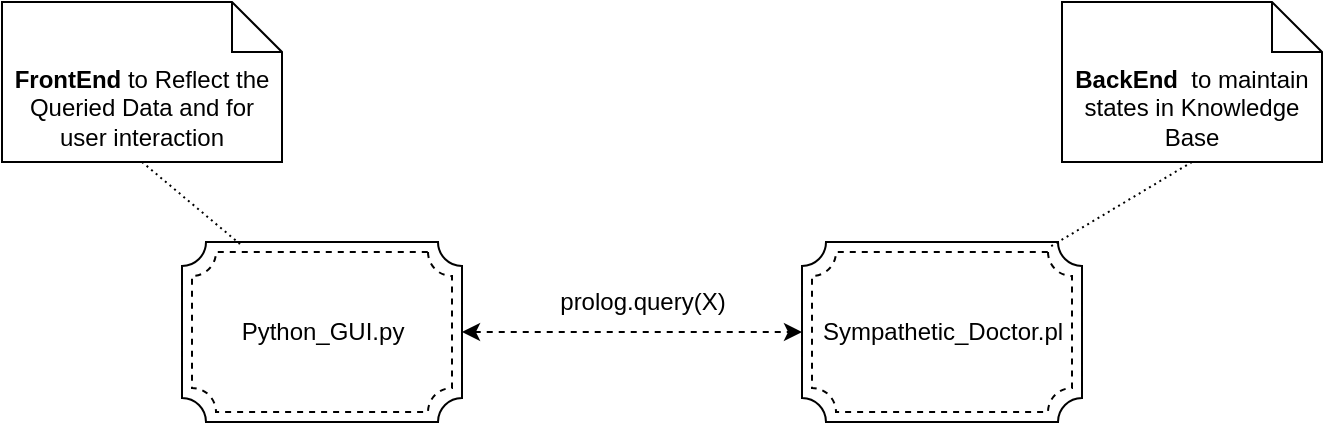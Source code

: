 <mxfile version="13.9.8" type="device" pages="4"><diagram id="i2eT1dx9Sh1KUcJcsZlV" name="Page-1"><mxGraphModel dx="946" dy="725" grid="1" gridSize="10" guides="1" tooltips="1" connect="1" arrows="1" fold="1" page="1" pageScale="1" pageWidth="827" pageHeight="1169" math="0" shadow="0"><root><mxCell id="0"/><mxCell id="1" parent="0"/><mxCell id="TbWBeZ5e5cDydENk7WXy-3" value="" style="group" vertex="1" connectable="0" parent="1"><mxGeometry x="120" y="260" width="140" height="90" as="geometry"/></mxCell><mxCell id="TbWBeZ5e5cDydENk7WXy-1" value="" style="verticalLabelPosition=bottom;verticalAlign=top;html=1;shape=mxgraph.basic.plaque;dx=6;fillColor=none;" vertex="1" parent="TbWBeZ5e5cDydENk7WXy-3"><mxGeometry width="140" height="90" as="geometry"/></mxCell><mxCell id="TbWBeZ5e5cDydENk7WXy-2" value="" style="verticalLabelPosition=bottom;verticalAlign=top;html=1;shape=mxgraph.basic.plaque;dx=6;fillColor=none;dashed=1;" vertex="1" parent="TbWBeZ5e5cDydENk7WXy-3"><mxGeometry x="5" y="5" width="130" height="80" as="geometry"/></mxCell><mxCell id="TbWBeZ5e5cDydENk7WXy-4" value="Python_GUI.py" style="text;html=1;align=center;verticalAlign=middle;resizable=0;points=[];autosize=1;" vertex="1" parent="TbWBeZ5e5cDydENk7WXy-3"><mxGeometry x="20" y="35" width="100" height="20" as="geometry"/></mxCell><mxCell id="TbWBeZ5e5cDydENk7WXy-5" value="" style="group" vertex="1" connectable="0" parent="1"><mxGeometry x="430" y="260" width="140" height="90" as="geometry"/></mxCell><mxCell id="TbWBeZ5e5cDydENk7WXy-6" value="" style="verticalLabelPosition=bottom;verticalAlign=top;html=1;shape=mxgraph.basic.plaque;dx=6;fillColor=none;" vertex="1" parent="TbWBeZ5e5cDydENk7WXy-5"><mxGeometry width="140" height="90" as="geometry"/></mxCell><mxCell id="TbWBeZ5e5cDydENk7WXy-7" value="" style="verticalLabelPosition=bottom;verticalAlign=top;html=1;shape=mxgraph.basic.plaque;dx=6;fillColor=none;dashed=1;" vertex="1" parent="TbWBeZ5e5cDydENk7WXy-5"><mxGeometry x="5" y="5" width="130" height="80" as="geometry"/></mxCell><mxCell id="TbWBeZ5e5cDydENk7WXy-8" value="Sympathetic_Doctor.pl" style="text;html=1;align=center;verticalAlign=middle;resizable=0;points=[];autosize=1;" vertex="1" parent="TbWBeZ5e5cDydENk7WXy-5"><mxGeometry y="35" width="140" height="20" as="geometry"/></mxCell><mxCell id="TbWBeZ5e5cDydENk7WXy-9" style="edgeStyle=orthogonalEdgeStyle;rounded=0;orthogonalLoop=1;jettySize=auto;html=1;exitX=1;exitY=0.5;exitDx=0;exitDy=0;exitPerimeter=0;entryX=0;entryY=0.5;entryDx=0;entryDy=0;entryPerimeter=0;dashed=1;startArrow=classic;startFill=1;" edge="1" parent="1" source="TbWBeZ5e5cDydENk7WXy-1" target="TbWBeZ5e5cDydENk7WXy-6"><mxGeometry relative="1" as="geometry"/></mxCell><mxCell id="TbWBeZ5e5cDydENk7WXy-10" value="prolog.query(X)" style="text;html=1;align=center;verticalAlign=middle;resizable=0;points=[];autosize=1;" vertex="1" parent="1"><mxGeometry x="300" y="280" width="100" height="20" as="geometry"/></mxCell><mxCell id="TbWBeZ5e5cDydENk7WXy-13" style="rounded=0;orthogonalLoop=1;jettySize=auto;html=1;exitX=0.5;exitY=1;exitDx=0;exitDy=0;exitPerimeter=0;entryX=0.207;entryY=0.011;entryDx=0;entryDy=0;entryPerimeter=0;startArrow=none;startFill=0;dashed=1;dashPattern=1 2;endArrow=none;endFill=0;" edge="1" parent="1" source="TbWBeZ5e5cDydENk7WXy-12" target="TbWBeZ5e5cDydENk7WXy-1"><mxGeometry relative="1" as="geometry"/></mxCell><mxCell id="TbWBeZ5e5cDydENk7WXy-12" value="&lt;b&gt;FrontEnd&lt;/b&gt; to Reflect the Queried Data and for user interaction" style="shape=note2;boundedLbl=1;whiteSpace=wrap;html=1;size=25;verticalAlign=top;align=center;fillColor=none;" vertex="1" parent="1"><mxGeometry x="30" y="140" width="140" height="80" as="geometry"/></mxCell><mxCell id="TbWBeZ5e5cDydENk7WXy-15" style="edgeStyle=none;rounded=0;orthogonalLoop=1;jettySize=auto;html=1;exitX=0.5;exitY=1;exitDx=0;exitDy=0;exitPerimeter=0;entryX=0.908;entryY=-0.025;entryDx=0;entryDy=0;entryPerimeter=0;dashed=1;dashPattern=1 2;startArrow=none;startFill=0;endArrow=none;endFill=0;" edge="1" parent="1" source="TbWBeZ5e5cDydENk7WXy-14" target="TbWBeZ5e5cDydENk7WXy-7"><mxGeometry relative="1" as="geometry"/></mxCell><mxCell id="TbWBeZ5e5cDydENk7WXy-14" value="&lt;b&gt;BackEnd&lt;/b&gt; &amp;nbsp;to maintain states in Knowledge Base" style="shape=note2;boundedLbl=1;whiteSpace=wrap;html=1;size=25;verticalAlign=top;align=center;fillColor=none;" vertex="1" parent="1"><mxGeometry x="560" y="140" width="130" height="80" as="geometry"/></mxCell></root></mxGraphModel></diagram><diagram id="4aTfIHurNJN2K_soeBLa" name="Page-2"><mxGraphModel dx="946" dy="725" grid="1" gridSize="10" guides="1" tooltips="1" connect="1" arrows="1" fold="1" page="1" pageScale="1" pageWidth="827" pageHeight="1169" math="0" shadow="0"><root><mxCell id="McDa87pqRw3eY1SNW5uh-0"/><mxCell id="McDa87pqRw3eY1SNW5uh-1" parent="McDa87pqRw3eY1SNW5uh-0"/><mxCell id="McDa87pqRw3eY1SNW5uh-2" value="&lt;p style=&quot;text-align: center ; margin: 4px 0px 0px&quot;&gt;&lt;b&gt;&amp;nbsp;Degree of Pain&lt;/b&gt;&lt;/p&gt;&lt;hr size=&quot;1&quot;&gt;&lt;div style=&quot;height: 2px&quot;&gt;&lt;br&gt;&lt;/div&gt;" style="verticalAlign=top;align=left;overflow=fill;fontSize=12;fontFamily=Helvetica;html=1;fillColor=none;" vertex="1" parent="McDa87pqRw3eY1SNW5uh-1"><mxGeometry x="130" y="90" width="130" height="120" as="geometry"/></mxCell><mxCell id="McDa87pqRw3eY1SNW5uh-3" value="&lt;p style=&quot;text-align: center ; margin: 4px 0px 0px&quot;&gt;&lt;b&gt;&amp;nbsp;Gestures&lt;/b&gt;&lt;/p&gt;&lt;hr size=&quot;1&quot;&gt;&lt;div style=&quot;height: 2px&quot;&gt;&lt;/div&gt;" style="verticalAlign=top;align=left;overflow=fill;fontSize=12;fontFamily=Helvetica;html=1;fillColor=none;" vertex="1" parent="McDa87pqRw3eY1SNW5uh-1"><mxGeometry x="135" y="285" width="285" height="615" as="geometry"/></mxCell><mxCell id="McDa87pqRw3eY1SNW5uh-4" value="&lt;p style=&quot;text-align: center ; margin: 4px 0px 0px&quot;&gt;&lt;b&gt;Mood Level&lt;/b&gt;&lt;/p&gt;&lt;hr size=&quot;1&quot;&gt;&lt;div style=&quot;height: 2px&quot;&gt;&lt;/div&gt;" style="verticalAlign=top;align=left;overflow=fill;fontSize=12;fontFamily=Helvetica;html=1;fillColor=none;" vertex="1" parent="McDa87pqRw3eY1SNW5uh-1"><mxGeometry x="290" y="90" width="110" height="120" as="geometry"/></mxCell><mxCell id="McDa87pqRw3eY1SNW5uh-5" value="&lt;p style=&quot;text-align: center ; margin: 4px 0px 0px&quot;&gt;&lt;b&gt;Disease&lt;/b&gt;&lt;/p&gt;&lt;hr size=&quot;1&quot;&gt;&lt;div style=&quot;height: 2px&quot;&gt;&lt;/div&gt;" style="verticalAlign=top;align=left;overflow=fill;fontSize=12;fontFamily=Helvetica;html=1;fillColor=none;" vertex="1" parent="McDa87pqRw3eY1SNW5uh-1"><mxGeometry x="490" y="90" width="130" height="160" as="geometry"/></mxCell><mxCell id="McDa87pqRw3eY1SNW5uh-7" value="- Pain Free&lt;br&gt;- Mild Pain&amp;nbsp;&lt;br&gt;- Moderate Pain&lt;br&gt;- Severe Pain&lt;br&gt;- Overwhelming Pain" style="text;html=1;align=center;verticalAlign=middle;resizable=0;points=[];autosize=1;" vertex="1" parent="McDa87pqRw3eY1SNW5uh-1"><mxGeometry x="130" y="120" width="130" height="80" as="geometry"/></mxCell><mxCell id="McDa87pqRw3eY1SNW5uh-8" value="- Calm&lt;br&gt;- Worried&lt;br&gt;- Stressed&lt;br&gt;- Fearful&lt;br&gt;- Panic Stricken" style="text;html=1;align=center;verticalAlign=middle;resizable=0;points=[];autosize=1;" vertex="1" parent="McDa87pqRw3eY1SNW5uh-1"><mxGeometry x="295" y="120" width="100" height="80" as="geometry"/></mxCell><mxCell id="McDa87pqRw3eY1SNW5uh-10" value="- Acne&lt;br&gt;- Flu&lt;br&gt;- Allergy&lt;br&gt;- Covid 19&lt;br&gt;- Heart Disease&lt;br&gt;- High Blood Sugar&lt;br&gt;- Cancer" style="text;html=1;align=center;verticalAlign=middle;resizable=0;points=[];autosize=1;" vertex="1" parent="McDa87pqRw3eY1SNW5uh-1"><mxGeometry x="490" y="120" width="120" height="100" as="geometry"/></mxCell><mxCell id="McDa87pqRw3eY1SNW5uh-11" value="&lt;b&gt;1. Humorous Gesture&lt;br&gt;&lt;/b&gt;- knowledgable&lt;br&gt;- kidding&lt;br&gt;- emoticons&lt;br&gt;- filler words" style="text;html=1;align=center;verticalAlign=middle;resizable=0;points=[];autosize=1;" vertex="1" parent="McDa87pqRw3eY1SNW5uh-1"><mxGeometry x="135" y="310" width="140" height="80" as="geometry"/></mxCell><mxCell id="McDa87pqRw3eY1SNW5uh-19" value="" style="group" vertex="1" connectable="0" parent="McDa87pqRw3eY1SNW5uh-1"><mxGeometry x="430" y="285" width="275" height="620" as="geometry"/></mxCell><mxCell id="McDa87pqRw3eY1SNW5uh-6" value="&lt;p style=&quot;text-align: center ; margin: 4px 0px 0px&quot;&gt;&lt;b&gt;Symptoms&lt;/b&gt;&lt;/p&gt;&lt;hr size=&quot;1&quot;&gt;&lt;div style=&quot;height: 2px&quot;&gt;&lt;/div&gt;" style="verticalAlign=top;align=left;overflow=fill;fontSize=12;fontFamily=Helvetica;html=1;fillColor=none;" vertex="1" parent="McDa87pqRw3eY1SNW5uh-19"><mxGeometry width="275" height="620" as="geometry"/></mxCell><mxCell id="McDa87pqRw3eY1SNW5uh-12" value="1. &lt;b&gt;Acne Symptoms:&lt;/b&gt;&lt;br&gt;- lump&lt;br&gt;- whiteheads&lt;br&gt;- blackheads&lt;br&gt;- pus&lt;br&gt;- cyst&lt;br&gt;- scar" style="text;html=1;align=center;verticalAlign=middle;resizable=0;points=[];autosize=1;" vertex="1" parent="McDa87pqRw3eY1SNW5uh-19"><mxGeometry y="30" width="130" height="100" as="geometry"/></mxCell><mxCell id="McDa87pqRw3eY1SNW5uh-13" value="&lt;b&gt;2. Flu&amp;nbsp;Symptoms:&lt;br&gt;&lt;/b&gt;- cough&lt;br&gt;- runny nose&lt;br&gt;- ache&lt;br&gt;- weak&lt;br&gt;- tired&lt;br&gt;- fever" style="text;html=1;align=center;verticalAlign=middle;resizable=0;points=[];autosize=1;" vertex="1" parent="McDa87pqRw3eY1SNW5uh-19"><mxGeometry x="135" y="30" width="120" height="100" as="geometry"/></mxCell><mxCell id="McDa87pqRw3eY1SNW5uh-14" value="&lt;b&gt;3. Allergy Symptoms&lt;/b&gt;&lt;br&gt;- cough&lt;br&gt;- runny nose&lt;br&gt;- rash&lt;br&gt;- wheeze&lt;br&gt;- sneeze&lt;br&gt;- red eye" style="text;html=1;align=center;verticalAlign=middle;resizable=0;points=[];autosize=1;" vertex="1" parent="McDa87pqRw3eY1SNW5uh-19"><mxGeometry x="5" y="140" width="130" height="100" as="geometry"/></mxCell><mxCell id="McDa87pqRw3eY1SNW5uh-15" value="&lt;b&gt;4. Covid-19 Symptoms&lt;/b&gt;&lt;br&gt;- fever&lt;br&gt;- tired&lt;br&gt;- cough&lt;br&gt;- rash&lt;br&gt;- wheeze&lt;br&gt;- loss of speech" style="text;html=1;align=center;verticalAlign=middle;resizable=0;points=[];autosize=1;" vertex="1" parent="McDa87pqRw3eY1SNW5uh-19"><mxGeometry x="135" y="140" width="140" height="100" as="geometry"/></mxCell><mxCell id="McDa87pqRw3eY1SNW5uh-16" value="&lt;b&gt;5. Heart Disease Symptoms&lt;/b&gt;&lt;br&gt;- tired&lt;br&gt;- weight loss&lt;br&gt;- no appetite&lt;br&gt;- leg swell&lt;br&gt;- chest pain&lt;br&gt;- breathless" style="text;html=1;align=center;verticalAlign=middle;resizable=0;points=[];autosize=1;" vertex="1" parent="McDa87pqRw3eY1SNW5uh-19"><mxGeometry x="52.5" y="260" width="170" height="100" as="geometry"/></mxCell><mxCell id="McDa87pqRw3eY1SNW5uh-17" value="&lt;b&gt;6. High Blood Sugar Symptoms&lt;/b&gt;&lt;br&gt;- infection&lt;br&gt;- weight loss&lt;br&gt;- pee frequently&lt;br&gt;- thirst&lt;br&gt;- blur vision&lt;br&gt;- dry mouth" style="text;html=1;align=center;verticalAlign=middle;resizable=0;points=[];autosize=1;" vertex="1" parent="McDa87pqRw3eY1SNW5uh-19"><mxGeometry x="42.5" y="380" width="190" height="100" as="geometry"/></mxCell><mxCell id="McDa87pqRw3eY1SNW5uh-18" value="&lt;b&gt;7. Cancer Symptoms&lt;/b&gt;&lt;br&gt;- tired&lt;br&gt;- infection&lt;br&gt;-lump&lt;br&gt;- pale skin&lt;br&gt;- bleed&lt;br&gt;- breathless" style="text;html=1;align=center;verticalAlign=middle;resizable=0;points=[];autosize=1;" vertex="1" parent="McDa87pqRw3eY1SNW5uh-19"><mxGeometry x="72.5" y="500" width="130" height="100" as="geometry"/></mxCell><mxCell id="eqKrbpMmdVczf8cv5Tj6-0" value="&lt;b&gt;2. Attentive Gesture&lt;br&gt;&lt;/b&gt;- knowledgable&lt;br&gt;- emoticons&lt;br&gt;-inspiring quotes&lt;br&gt;- filler words" style="text;html=1;align=center;verticalAlign=middle;resizable=0;points=[];autosize=1;" vertex="1" parent="McDa87pqRw3eY1SNW5uh-1"><mxGeometry x="280" y="310" width="130" height="80" as="geometry"/></mxCell><mxCell id="XdQBWLD7UGpOY-R-CHRm-0" value="&lt;b&gt;3.&amp;nbsp;Accommodating Gesture&lt;br&gt;&lt;/b&gt;- knowledgable&lt;br&gt;-emoticons&lt;br&gt;- companion&lt;br&gt;- filler words" style="text;html=1;align=center;verticalAlign=middle;resizable=0;points=[];autosize=1;" vertex="1" parent="McDa87pqRw3eY1SNW5uh-1"><mxGeometry x="190" y="400" width="170" height="80" as="geometry"/></mxCell><mxCell id="XdQBWLD7UGpOY-R-CHRm-1" value="&lt;b&gt;4. Amiable Gesture&lt;br&gt;&lt;/b&gt;- knowledgable&lt;br&gt;- reassure&lt;br&gt;- kidding&lt;br&gt;- filler words" style="text;html=1;align=center;verticalAlign=middle;resizable=0;points=[];autosize=1;" vertex="1" parent="McDa87pqRw3eY1SNW5uh-1"><mxGeometry x="135" y="490" width="120" height="80" as="geometry"/></mxCell><mxCell id="XdQBWLD7UGpOY-R-CHRm-2" value="&lt;b&gt;5. Very Attentive&lt;br&gt;Gesture&lt;br&gt;&lt;/b&gt;- knowledgable&lt;br&gt;- reassure&lt;br&gt;- attentive&lt;br&gt;- filler words" style="text;html=1;align=center;verticalAlign=middle;resizable=0;points=[];autosize=1;" vertex="1" parent="McDa87pqRw3eY1SNW5uh-1"><mxGeometry x="295" y="490" width="110" height="90" as="geometry"/></mxCell><mxCell id="XdQBWLD7UGpOY-R-CHRm-3" value="&lt;b&gt;6. Console Gesture&lt;br&gt;&lt;/b&gt;- knowledgable&lt;br&gt;- reassure&lt;br&gt;- companion&lt;br&gt;- filler words" style="text;html=1;align=center;verticalAlign=middle;resizable=0;points=[];autosize=1;" vertex="1" parent="McDa87pqRw3eY1SNW5uh-1"><mxGeometry x="135" y="595" width="120" height="80" as="geometry"/></mxCell><mxCell id="XdQBWLD7UGpOY-R-CHRm-4" value="&lt;b&gt;7. Comfort Gesture&lt;br&gt;&lt;/b&gt;- reassure&lt;br&gt;- emoticons&lt;br&gt;- relax&lt;br&gt;- filler words" style="text;html=1;align=center;verticalAlign=middle;resizable=0;points=[];autosize=1;" vertex="1" parent="McDa87pqRw3eY1SNW5uh-1"><mxGeometry x="290" y="595" width="120" height="80" as="geometry"/></mxCell><mxCell id="XdQBWLD7UGpOY-R-CHRm-5" value="&lt;b&gt;8. Reassure Gesture&lt;br&gt;&lt;/b&gt;- reassure&lt;br&gt;- relax&lt;br&gt;- attentive&lt;br&gt;- knowledgable" style="text;html=1;align=center;verticalAlign=middle;resizable=0;points=[];autosize=1;" vertex="1" parent="McDa87pqRw3eY1SNW5uh-1"><mxGeometry x="135" y="690" width="130" height="80" as="geometry"/></mxCell><mxCell id="XdQBWLD7UGpOY-R-CHRm-6" value="&lt;b&gt;9. Companion Gesture&lt;br&gt;&lt;/b&gt;- attentive&lt;br&gt;- companion&lt;br&gt;- inspiring quotes&lt;br&gt;- reassure" style="text;html=1;align=center;verticalAlign=middle;resizable=0;points=[];autosize=1;" vertex="1" parent="McDa87pqRw3eY1SNW5uh-1"><mxGeometry x="275" y="690" width="140" height="80" as="geometry"/></mxCell></root></mxGraphModel></diagram><diagram id="wtzpJOZx-m_ENXNJRWND" name="Page-3"><mxGraphModel dx="1113" dy="853" grid="1" gridSize="10" guides="1" tooltips="1" connect="1" arrows="1" fold="1" page="1" pageScale="1" pageWidth="827" pageHeight="1169" math="0" shadow="0"><root><mxCell id="6BM1WywYV2b5Q42M8LPG-0"/><mxCell id="6BM1WywYV2b5Q42M8LPG-1" parent="6BM1WywYV2b5Q42M8LPG-0"/><mxCell id="6BM1WywYV2b5Q42M8LPG-6" style="edgeStyle=none;rounded=0;orthogonalLoop=1;jettySize=auto;html=1;exitX=1;exitY=0.5;exitDx=0;exitDy=0;entryX=0;entryY=0.5;entryDx=0;entryDy=0;startArrow=none;startFill=0;endArrow=classic;endFill=1;" edge="1" parent="6BM1WywYV2b5Q42M8LPG-1" source="6BM1WywYV2b5Q42M8LPG-3" target="6BM1WywYV2b5Q42M8LPG-5"><mxGeometry relative="1" as="geometry"/></mxCell><mxCell id="6BM1WywYV2b5Q42M8LPG-15" style="edgeStyle=orthogonalEdgeStyle;curved=1;jumpStyle=arc;orthogonalLoop=1;jettySize=auto;html=1;entryX=0.5;entryY=0;entryDx=0;entryDy=0;startArrow=none;startFill=0;endArrow=classic;endFill=1;" edge="1" parent="6BM1WywYV2b5Q42M8LPG-1" source="6BM1WywYV2b5Q42M8LPG-3" target="6BM1WywYV2b5Q42M8LPG-14"><mxGeometry relative="1" as="geometry"/></mxCell><mxCell id="6BM1WywYV2b5Q42M8LPG-3" value="Ask if any pain?" style="rhombus;whiteSpace=wrap;html=1;fillColor=none;" vertex="1" parent="6BM1WywYV2b5Q42M8LPG-1"><mxGeometry x="60" y="190" width="120" height="100" as="geometry"/></mxCell><mxCell id="6BM1WywYV2b5Q42M8LPG-8" style="edgeStyle=none;rounded=0;orthogonalLoop=1;jettySize=auto;html=1;exitX=0.5;exitY=1;exitDx=0;exitDy=0;entryX=0.5;entryY=0;entryDx=0;entryDy=0;startArrow=none;startFill=0;endArrow=classic;endFill=1;" edge="1" parent="6BM1WywYV2b5Q42M8LPG-1" source="6BM1WywYV2b5Q42M8LPG-4" target="6BM1WywYV2b5Q42M8LPG-3"><mxGeometry relative="1" as="geometry"/></mxCell><mxCell id="6BM1WywYV2b5Q42M8LPG-4" value="Start" style="rounded=1;whiteSpace=wrap;html=1;fillColor=none;" vertex="1" parent="6BM1WywYV2b5Q42M8LPG-1"><mxGeometry x="60" y="90" width="120" height="60" as="geometry"/></mxCell><mxCell id="6BM1WywYV2b5Q42M8LPG-10" style="edgeStyle=none;rounded=0;orthogonalLoop=1;jettySize=auto;html=1;startArrow=none;startFill=0;endArrow=classic;endFill=1;" edge="1" parent="6BM1WywYV2b5Q42M8LPG-1" source="6BM1WywYV2b5Q42M8LPG-5" target="6BM1WywYV2b5Q42M8LPG-9"><mxGeometry relative="1" as="geometry"/></mxCell><mxCell id="6BM1WywYV2b5Q42M8LPG-5" value="confirm_pain(pain_free)" style="rounded=1;whiteSpace=wrap;html=1;fillColor=none;" vertex="1" parent="6BM1WywYV2b5Q42M8LPG-1"><mxGeometry x="275" y="210" width="140" height="60" as="geometry"/></mxCell><mxCell id="6BM1WywYV2b5Q42M8LPG-7" value="No" style="text;html=1;align=center;verticalAlign=middle;resizable=0;points=[];autosize=1;" vertex="1" parent="6BM1WywYV2b5Q42M8LPG-1"><mxGeometry x="190" y="220" width="30" height="20" as="geometry"/></mxCell><mxCell id="6BM1WywYV2b5Q42M8LPG-48" style="edgeStyle=orthogonalEdgeStyle;jumpStyle=gap;orthogonalLoop=1;jettySize=auto;html=1;exitX=1;exitY=1;exitDx=0;exitDy=0;entryX=0.5;entryY=0;entryDx=0;entryDy=0;startArrow=none;startFill=0;endArrow=classic;endFill=1;" edge="1" parent="6BM1WywYV2b5Q42M8LPG-1" source="6BM1WywYV2b5Q42M8LPG-9" target="6BM1WywYV2b5Q42M8LPG-45"><mxGeometry relative="1" as="geometry"/></mxCell><mxCell id="6BM1WywYV2b5Q42M8LPG-54" style="edgeStyle=orthogonalEdgeStyle;rounded=1;jumpStyle=gap;orthogonalLoop=1;jettySize=auto;html=1;exitX=1;exitY=0.5;exitDx=0;exitDy=0;entryX=0.5;entryY=1;entryDx=0;entryDy=0;startArrow=none;startFill=0;endArrow=classic;endFill=1;" edge="1" parent="6BM1WywYV2b5Q42M8LPG-1" source="6BM1WywYV2b5Q42M8LPG-9" target="6BM1WywYV2b5Q42M8LPG-49"><mxGeometry relative="1" as="geometry"/></mxCell><mxCell id="6BM1WywYV2b5Q42M8LPG-9" value="Ask Patient's&lt;br&gt;Mood Level?&lt;br&gt;(Iterate through&lt;br&gt;Mood Questions)" style="rhombus;whiteSpace=wrap;html=1;fillColor=none;" vertex="1" parent="6BM1WywYV2b5Q42M8LPG-1"><mxGeometry x="260" y="330" width="170" height="150" as="geometry"/></mxCell><mxCell id="6BM1WywYV2b5Q42M8LPG-34" style="edgeStyle=elbowEdgeStyle;jumpStyle=gap;orthogonalLoop=1;jettySize=auto;html=1;exitX=0.5;exitY=1;exitDx=0;exitDy=0;entryX=0.5;entryY=0;entryDx=0;entryDy=0;startArrow=none;startFill=0;endArrow=classic;endFill=1;" edge="1" parent="6BM1WywYV2b5Q42M8LPG-1" source="6BM1WywYV2b5Q42M8LPG-14" target="6BM1WywYV2b5Q42M8LPG-33"><mxGeometry relative="1" as="geometry"/></mxCell><mxCell id="6BM1WywYV2b5Q42M8LPG-14" value="Iterate through&amp;nbsp;&lt;br&gt;pain questions" style="rhombus;whiteSpace=wrap;html=1;fillColor=none;" vertex="1" parent="6BM1WywYV2b5Q42M8LPG-1"><mxGeometry x="55" y="320" width="130" height="110" as="geometry"/></mxCell><mxCell id="6BM1WywYV2b5Q42M8LPG-16" value="Yes" style="text;html=1;align=center;verticalAlign=middle;resizable=0;points=[];autosize=1;" vertex="1" parent="6BM1WywYV2b5Q42M8LPG-1"><mxGeometry x="80" y="290" width="40" height="20" as="geometry"/></mxCell><mxCell id="6BM1WywYV2b5Q42M8LPG-30" style="edgeStyle=elbowEdgeStyle;jumpStyle=gap;orthogonalLoop=1;jettySize=auto;html=1;exitX=0;exitY=0;exitDx=0;exitDy=0;entryX=0;entryY=0.5;entryDx=0;entryDy=0;startArrow=none;startFill=0;endArrow=classic;endFill=1;" edge="1" parent="6BM1WywYV2b5Q42M8LPG-1" source="6BM1WywYV2b5Q42M8LPG-14" target="6BM1WywYV2b5Q42M8LPG-14"><mxGeometry relative="1" as="geometry"><Array as="points"><mxPoint x="20" y="375"/></Array></mxGeometry></mxCell><mxCell id="6BM1WywYV2b5Q42M8LPG-31" value="No" style="text;html=1;align=center;verticalAlign=middle;resizable=0;points=[];autosize=1;" vertex="1" parent="6BM1WywYV2b5Q42M8LPG-1"><mxGeometry x="40" y="330" width="30" height="20" as="geometry"/></mxCell><mxCell id="6BM1WywYV2b5Q42M8LPG-36" style="edgeStyle=elbowEdgeStyle;jumpStyle=gap;orthogonalLoop=1;jettySize=auto;html=1;entryX=0;entryY=0.5;entryDx=0;entryDy=0;startArrow=none;startFill=0;endArrow=classic;endFill=1;" edge="1" parent="6BM1WywYV2b5Q42M8LPG-1" source="6BM1WywYV2b5Q42M8LPG-33" target="6BM1WywYV2b5Q42M8LPG-9"><mxGeometry relative="1" as="geometry"/></mxCell><mxCell id="6BM1WywYV2b5Q42M8LPG-33" value="confirm_pain(pain_free)" style="rounded=1;whiteSpace=wrap;html=1;fillColor=none;" vertex="1" parent="6BM1WywYV2b5Q42M8LPG-1"><mxGeometry x="50" y="480" width="140" height="60" as="geometry"/></mxCell><mxCell id="6BM1WywYV2b5Q42M8LPG-35" value="Empty &lt;br&gt;Pain List" style="text;html=1;align=center;verticalAlign=middle;resizable=0;points=[];autosize=1;" vertex="1" parent="6BM1WywYV2b5Q42M8LPG-1"><mxGeometry x="55" y="440" width="60" height="30" as="geometry"/></mxCell><mxCell id="6BM1WywYV2b5Q42M8LPG-43" style="edgeStyle=elbowEdgeStyle;jumpStyle=gap;orthogonalLoop=1;jettySize=auto;html=1;exitX=0;exitY=1;exitDx=0;exitDy=0;entryX=0.5;entryY=1;entryDx=0;entryDy=0;startArrow=none;startFill=0;endArrow=classic;endFill=1;" edge="1" parent="6BM1WywYV2b5Q42M8LPG-1" source="6BM1WywYV2b5Q42M8LPG-9" target="6BM1WywYV2b5Q42M8LPG-9"><mxGeometry relative="1" as="geometry"><Array as="points"><mxPoint x="303" y="500"/></Array></mxGeometry></mxCell><mxCell id="6BM1WywYV2b5Q42M8LPG-44" value="No" style="text;html=1;align=center;verticalAlign=middle;resizable=0;points=[];autosize=1;" vertex="1" parent="6BM1WywYV2b5Q42M8LPG-1"><mxGeometry x="270" y="460" width="30" height="20" as="geometry"/></mxCell><mxCell id="6BM1WywYV2b5Q42M8LPG-55" style="edgeStyle=orthogonalEdgeStyle;rounded=1;jumpStyle=gap;orthogonalLoop=1;jettySize=auto;html=1;exitX=1;exitY=0.5;exitDx=0;exitDy=0;entryX=0.5;entryY=1;entryDx=0;entryDy=0;startArrow=none;startFill=0;endArrow=classic;endFill=1;" edge="1" parent="6BM1WywYV2b5Q42M8LPG-1" source="6BM1WywYV2b5Q42M8LPG-45" target="6BM1WywYV2b5Q42M8LPG-53"><mxGeometry relative="1" as="geometry"/></mxCell><mxCell id="6BM1WywYV2b5Q42M8LPG-45" value="confirm_mood(calm)" style="rounded=1;whiteSpace=wrap;html=1;fillColor=none;" vertex="1" parent="6BM1WywYV2b5Q42M8LPG-1"><mxGeometry x="275" y="555" width="140" height="60" as="geometry"/></mxCell><mxCell id="6BM1WywYV2b5Q42M8LPG-47" value="Empty &lt;br&gt;Mood List" style="text;html=1;align=center;verticalAlign=middle;resizable=0;points=[];autosize=1;" vertex="1" parent="6BM1WywYV2b5Q42M8LPG-1"><mxGeometry x="380" y="480" width="70" height="30" as="geometry"/></mxCell><mxCell id="6BM1WywYV2b5Q42M8LPG-56" style="edgeStyle=orthogonalEdgeStyle;rounded=1;jumpStyle=gap;orthogonalLoop=1;jettySize=auto;html=1;exitX=1;exitY=0.5;exitDx=0;exitDy=0;entryX=0.5;entryY=0;entryDx=0;entryDy=0;startArrow=none;startFill=0;endArrow=classic;endFill=1;" edge="1" parent="6BM1WywYV2b5Q42M8LPG-1" source="6BM1WywYV2b5Q42M8LPG-49" target="6BM1WywYV2b5Q42M8LPG-53"><mxGeometry relative="1" as="geometry"/></mxCell><mxCell id="6BM1WywYV2b5Q42M8LPG-49" value="confirm_mood(Mood)" style="rounded=1;whiteSpace=wrap;html=1;fillColor=none;" vertex="1" parent="6BM1WywYV2b5Q42M8LPG-1"><mxGeometry x="420" y="280" width="140" height="60" as="geometry"/></mxCell><mxCell id="6BM1WywYV2b5Q42M8LPG-58" style="edgeStyle=orthogonalEdgeStyle;rounded=1;jumpStyle=gap;orthogonalLoop=1;jettySize=auto;html=1;exitX=1;exitY=0.5;exitDx=0;exitDy=0;entryX=0;entryY=0.5;entryDx=0;entryDy=0;startArrow=none;startFill=0;endArrow=classic;endFill=1;" edge="1" parent="6BM1WywYV2b5Q42M8LPG-1" source="6BM1WywYV2b5Q42M8LPG-53" target="6BM1WywYV2b5Q42M8LPG-57"><mxGeometry relative="1" as="geometry"/></mxCell><mxCell id="6BM1WywYV2b5Q42M8LPG-53" value="Determine Gesture" style="rounded=1;whiteSpace=wrap;html=1;fillColor=none;" vertex="1" parent="6BM1WywYV2b5Q42M8LPG-1"><mxGeometry x="550" y="375" width="140" height="60" as="geometry"/></mxCell><mxCell id="6BM1WywYV2b5Q42M8LPG-63" style="edgeStyle=elbowEdgeStyle;rounded=1;jumpStyle=gap;orthogonalLoop=1;jettySize=auto;html=1;exitX=0.5;exitY=0;exitDx=0;exitDy=0;entryX=0.5;entryY=1;entryDx=0;entryDy=0;startArrow=none;startFill=0;endArrow=classic;endFill=1;" edge="1" parent="6BM1WywYV2b5Q42M8LPG-1" source="6BM1WywYV2b5Q42M8LPG-57" target="6BM1WywYV2b5Q42M8LPG-62"><mxGeometry relative="1" as="geometry"/></mxCell><mxCell id="6BM1WywYV2b5Q42M8LPG-65" style="edgeStyle=elbowEdgeStyle;rounded=1;jumpStyle=gap;orthogonalLoop=1;jettySize=auto;html=1;exitX=0.5;exitY=1;exitDx=0;exitDy=0;entryX=0.5;entryY=0;entryDx=0;entryDy=0;startArrow=none;startFill=0;endArrow=classic;endFill=1;" edge="1" parent="6BM1WywYV2b5Q42M8LPG-1" source="6BM1WywYV2b5Q42M8LPG-57" target="6BM1WywYV2b5Q42M8LPG-61"><mxGeometry relative="1" as="geometry"/></mxCell><mxCell id="6BM1WywYV2b5Q42M8LPG-57" value="Ask Patient Symptoms?&lt;br&gt;(Iterate through&lt;br&gt;All Symptoms)" style="rhombus;whiteSpace=wrap;html=1;fillColor=none;" vertex="1" parent="6BM1WywYV2b5Q42M8LPG-1"><mxGeometry x="750" y="330" width="170" height="150" as="geometry"/></mxCell><mxCell id="6BM1WywYV2b5Q42M8LPG-59" style="edgeStyle=elbowEdgeStyle;rounded=1;jumpStyle=gap;orthogonalLoop=1;jettySize=auto;html=1;exitX=1;exitY=1;exitDx=0;exitDy=0;entryX=1;entryY=0.5;entryDx=0;entryDy=0;startArrow=none;startFill=0;endArrow=classic;endFill=1;" edge="1" parent="6BM1WywYV2b5Q42M8LPG-1" source="6BM1WywYV2b5Q42M8LPG-57" target="6BM1WywYV2b5Q42M8LPG-57"><mxGeometry relative="1" as="geometry"><Array as="points"><mxPoint x="950" y="420"/></Array></mxGeometry></mxCell><mxCell id="6BM1WywYV2b5Q42M8LPG-60" value="No" style="text;html=1;align=center;verticalAlign=middle;resizable=0;points=[];autosize=1;" vertex="1" parent="6BM1WywYV2b5Q42M8LPG-1"><mxGeometry x="950" y="415" width="30" height="20" as="geometry"/></mxCell><mxCell id="6BM1WywYV2b5Q42M8LPG-61" value="diagnose(X)" style="rounded=1;whiteSpace=wrap;html=1;fillColor=none;" vertex="1" parent="6BM1WywYV2b5Q42M8LPG-1"><mxGeometry x="765" y="530" width="140" height="60" as="geometry"/></mxCell><mxCell id="6BM1WywYV2b5Q42M8LPG-62" value="merge(Symptom)" style="rounded=1;whiteSpace=wrap;html=1;fillColor=none;" vertex="1" parent="6BM1WywYV2b5Q42M8LPG-1"><mxGeometry x="765" y="220" width="140" height="60" as="geometry"/></mxCell><mxCell id="6BM1WywYV2b5Q42M8LPG-64" value="Yes" style="text;html=1;align=center;verticalAlign=middle;resizable=0;points=[];autosize=1;" vertex="1" parent="6BM1WywYV2b5Q42M8LPG-1"><mxGeometry x="792" y="300" width="40" height="20" as="geometry"/></mxCell><mxCell id="6BM1WywYV2b5Q42M8LPG-66" value="Empty&lt;br&gt;Symptom&lt;br&gt;List" style="text;html=1;align=center;verticalAlign=middle;resizable=0;points=[];autosize=1;" vertex="1" parent="6BM1WywYV2b5Q42M8LPG-1"><mxGeometry x="765" y="470" width="70" height="50" as="geometry"/></mxCell><mxCell id="6BM1WywYV2b5Q42M8LPG-67" value="Yes" style="text;html=1;align=center;verticalAlign=middle;resizable=0;points=[];autosize=1;" vertex="1" parent="6BM1WywYV2b5Q42M8LPG-1"><mxGeometry x="455" y="375" width="40" height="20" as="geometry"/></mxCell></root></mxGraphModel></diagram><diagram id="mxzMLSQKO2Fo20K47lvs" name="Page-4"><mxGraphModel dx="946" dy="725" grid="1" gridSize="10" guides="1" tooltips="1" connect="1" arrows="1" fold="1" page="1" pageScale="1" pageWidth="827" pageHeight="1169" math="0" shadow="0"><root><mxCell id="edUoxLIy6T2K60lxIs0I-0"/><mxCell id="edUoxLIy6T2K60lxIs0I-1" parent="edUoxLIy6T2K60lxIs0I-0"/><mxCell id="edUoxLIy6T2K60lxIs0I-9" style="edgeStyle=orthogonalEdgeStyle;rounded=1;jumpStyle=gap;orthogonalLoop=1;jettySize=auto;html=1;entryX=0.5;entryY=0;entryDx=0;entryDy=0;startArrow=none;startFill=0;endArrow=classic;endFill=1;" edge="1" parent="edUoxLIy6T2K60lxIs0I-1" source="edUoxLIy6T2K60lxIs0I-2" target="edUoxLIy6T2K60lxIs0I-3"><mxGeometry relative="1" as="geometry"/></mxCell><mxCell id="edUoxLIy6T2K60lxIs0I-11" style="edgeStyle=orthogonalEdgeStyle;rounded=1;jumpStyle=gap;orthogonalLoop=1;jettySize=auto;html=1;exitX=0.5;exitY=1;exitDx=0;exitDy=0;entryX=0.5;entryY=0;entryDx=0;entryDy=0;startArrow=none;startFill=0;endArrow=classic;endFill=1;" edge="1" parent="edUoxLIy6T2K60lxIs0I-1" source="edUoxLIy6T2K60lxIs0I-2" target="edUoxLIy6T2K60lxIs0I-4"><mxGeometry relative="1" as="geometry"/></mxCell><mxCell id="edUoxLIy6T2K60lxIs0I-12" style="edgeStyle=orthogonalEdgeStyle;rounded=1;jumpStyle=gap;orthogonalLoop=1;jettySize=auto;html=1;exitX=0.5;exitY=1;exitDx=0;exitDy=0;entryX=0.5;entryY=0;entryDx=0;entryDy=0;startArrow=none;startFill=0;endArrow=classic;endFill=1;" edge="1" parent="edUoxLIy6T2K60lxIs0I-1" source="edUoxLIy6T2K60lxIs0I-2" target="edUoxLIy6T2K60lxIs0I-5"><mxGeometry relative="1" as="geometry"/></mxCell><mxCell id="edUoxLIy6T2K60lxIs0I-13" style="edgeStyle=orthogonalEdgeStyle;rounded=1;jumpStyle=gap;orthogonalLoop=1;jettySize=auto;html=1;exitX=0.5;exitY=1;exitDx=0;exitDy=0;startArrow=none;startFill=0;endArrow=classic;endFill=1;" edge="1" parent="edUoxLIy6T2K60lxIs0I-1" source="edUoxLIy6T2K60lxIs0I-2" target="edUoxLIy6T2K60lxIs0I-6"><mxGeometry relative="1" as="geometry"/></mxCell><mxCell id="edUoxLIy6T2K60lxIs0I-14" style="edgeStyle=orthogonalEdgeStyle;rounded=1;jumpStyle=gap;orthogonalLoop=1;jettySize=auto;html=1;exitX=1;exitY=0.5;exitDx=0;exitDy=0;entryX=0.5;entryY=0;entryDx=0;entryDy=0;startArrow=none;startFill=0;endArrow=classic;endFill=1;" edge="1" parent="edUoxLIy6T2K60lxIs0I-1" source="edUoxLIy6T2K60lxIs0I-2" target="edUoxLIy6T2K60lxIs0I-7"><mxGeometry relative="1" as="geometry"/></mxCell><mxCell id="edUoxLIy6T2K60lxIs0I-2" value="Patient's&lt;br&gt;Response" style="rounded=1;whiteSpace=wrap;html=1;fillColor=none;" vertex="1" parent="edUoxLIy6T2K60lxIs0I-1"><mxGeometry x="350" y="100" width="120" height="60" as="geometry"/></mxCell><mxCell id="edUoxLIy6T2K60lxIs0I-17" style="edgeStyle=orthogonalEdgeStyle;rounded=1;jumpStyle=gap;orthogonalLoop=1;jettySize=auto;html=1;exitX=0.5;exitY=1;exitDx=0;exitDy=0;entryX=0.5;entryY=0;entryDx=0;entryDy=0;startArrow=none;startFill=0;endArrow=classic;endFill=1;" edge="1" parent="edUoxLIy6T2K60lxIs0I-1" source="edUoxLIy6T2K60lxIs0I-3" target="edUoxLIy6T2K60lxIs0I-16"><mxGeometry relative="1" as="geometry"/></mxCell><mxCell id="edUoxLIy6T2K60lxIs0I-3" value="Pain Free" style="rounded=0;whiteSpace=wrap;html=1;fillColor=none;" vertex="1" parent="edUoxLIy6T2K60lxIs0I-1"><mxGeometry x="10" y="220" width="120" height="60" as="geometry"/></mxCell><mxCell id="edUoxLIy6T2K60lxIs0I-20" style="edgeStyle=orthogonalEdgeStyle;rounded=1;jumpStyle=gap;orthogonalLoop=1;jettySize=auto;html=1;exitX=0.5;exitY=1;exitDx=0;exitDy=0;entryX=0.5;entryY=0;entryDx=0;entryDy=0;startArrow=none;startFill=0;endArrow=classic;endFill=1;" edge="1" parent="edUoxLIy6T2K60lxIs0I-1" source="edUoxLIy6T2K60lxIs0I-4" target="edUoxLIy6T2K60lxIs0I-18"><mxGeometry relative="1" as="geometry"/></mxCell><mxCell id="edUoxLIy6T2K60lxIs0I-21" style="edgeStyle=orthogonalEdgeStyle;rounded=1;jumpStyle=gap;orthogonalLoop=1;jettySize=auto;html=1;exitX=0.5;exitY=1;exitDx=0;exitDy=0;entryX=0.5;entryY=0;entryDx=0;entryDy=0;startArrow=none;startFill=0;endArrow=classic;endFill=1;" edge="1" parent="edUoxLIy6T2K60lxIs0I-1" source="edUoxLIy6T2K60lxIs0I-4" target="edUoxLIy6T2K60lxIs0I-19"><mxGeometry relative="1" as="geometry"/></mxCell><mxCell id="edUoxLIy6T2K60lxIs0I-4" value="Mild&lt;br&gt;Pain" style="rounded=0;whiteSpace=wrap;html=1;fillColor=none;" vertex="1" parent="edUoxLIy6T2K60lxIs0I-1"><mxGeometry x="180" y="220" width="120" height="60" as="geometry"/></mxCell><mxCell id="edUoxLIy6T2K60lxIs0I-24" style="edgeStyle=orthogonalEdgeStyle;rounded=1;jumpStyle=gap;orthogonalLoop=1;jettySize=auto;html=1;exitX=0.5;exitY=1;exitDx=0;exitDy=0;entryX=0.5;entryY=0;entryDx=0;entryDy=0;startArrow=none;startFill=0;endArrow=classic;endFill=1;" edge="1" parent="edUoxLIy6T2K60lxIs0I-1" source="edUoxLIy6T2K60lxIs0I-5" target="edUoxLIy6T2K60lxIs0I-22"><mxGeometry relative="1" as="geometry"/></mxCell><mxCell id="edUoxLIy6T2K60lxIs0I-25" style="edgeStyle=orthogonalEdgeStyle;rounded=1;jumpStyle=gap;orthogonalLoop=1;jettySize=auto;html=1;exitX=0.5;exitY=1;exitDx=0;exitDy=0;entryX=0.5;entryY=0;entryDx=0;entryDy=0;startArrow=none;startFill=0;endArrow=classic;endFill=1;" edge="1" parent="edUoxLIy6T2K60lxIs0I-1" source="edUoxLIy6T2K60lxIs0I-5" target="edUoxLIy6T2K60lxIs0I-23"><mxGeometry relative="1" as="geometry"/></mxCell><mxCell id="edUoxLIy6T2K60lxIs0I-29" style="edgeStyle=orthogonalEdgeStyle;rounded=1;jumpStyle=gap;orthogonalLoop=1;jettySize=auto;html=1;exitX=0.5;exitY=1;exitDx=0;exitDy=0;entryX=0.5;entryY=0;entryDx=0;entryDy=0;startArrow=none;startFill=0;endArrow=classic;endFill=1;" edge="1" parent="edUoxLIy6T2K60lxIs0I-1" source="edUoxLIy6T2K60lxIs0I-5" target="edUoxLIy6T2K60lxIs0I-28"><mxGeometry relative="1" as="geometry"/></mxCell><mxCell id="edUoxLIy6T2K60lxIs0I-5" value="Moderate&lt;br&gt;Pain" style="rounded=0;whiteSpace=wrap;html=1;fillColor=none;" vertex="1" parent="edUoxLIy6T2K60lxIs0I-1"><mxGeometry x="350" y="220" width="120" height="60" as="geometry"/></mxCell><mxCell id="edUoxLIy6T2K60lxIs0I-27" style="edgeStyle=orthogonalEdgeStyle;rounded=1;jumpStyle=gap;orthogonalLoop=1;jettySize=auto;html=1;exitX=0.5;exitY=1;exitDx=0;exitDy=0;startArrow=none;startFill=0;endArrow=classic;endFill=1;" edge="1" parent="edUoxLIy6T2K60lxIs0I-1" source="edUoxLIy6T2K60lxIs0I-6" target="edUoxLIy6T2K60lxIs0I-26"><mxGeometry relative="1" as="geometry"/></mxCell><mxCell id="edUoxLIy6T2K60lxIs0I-6" value="Severe&lt;br&gt;Pain" style="rounded=0;whiteSpace=wrap;html=1;fillColor=none;" vertex="1" parent="edUoxLIy6T2K60lxIs0I-1"><mxGeometry x="510" y="220" width="120" height="60" as="geometry"/></mxCell><mxCell id="edUoxLIy6T2K60lxIs0I-31" style="edgeStyle=orthogonalEdgeStyle;rounded=1;jumpStyle=gap;orthogonalLoop=1;jettySize=auto;html=1;exitX=0.5;exitY=1;exitDx=0;exitDy=0;entryX=0.5;entryY=0;entryDx=0;entryDy=0;startArrow=none;startFill=0;endArrow=classic;endFill=1;" edge="1" parent="edUoxLIy6T2K60lxIs0I-1" source="edUoxLIy6T2K60lxIs0I-7" target="edUoxLIy6T2K60lxIs0I-30"><mxGeometry relative="1" as="geometry"/></mxCell><mxCell id="edUoxLIy6T2K60lxIs0I-7" value="Overwhelmingly&lt;br&gt;Severe&lt;br&gt;Pain" style="rounded=0;whiteSpace=wrap;html=1;fillColor=none;" vertex="1" parent="edUoxLIy6T2K60lxIs0I-1"><mxGeometry x="670" y="220" width="120" height="60" as="geometry"/></mxCell><mxCell id="edUoxLIy6T2K60lxIs0I-16" value="Flu" style="ellipse;whiteSpace=wrap;html=1;aspect=fixed;fillColor=none;" vertex="1" parent="edUoxLIy6T2K60lxIs0I-1"><mxGeometry x="45" y="340" width="50" height="50" as="geometry"/></mxCell><mxCell id="edUoxLIy6T2K60lxIs0I-18" value="Acne" style="ellipse;whiteSpace=wrap;html=1;aspect=fixed;fillColor=none;" vertex="1" parent="edUoxLIy6T2K60lxIs0I-1"><mxGeometry x="180" y="340" width="50" height="50" as="geometry"/></mxCell><mxCell id="edUoxLIy6T2K60lxIs0I-19" value="Allergy" style="ellipse;whiteSpace=wrap;html=1;aspect=fixed;fillColor=none;" vertex="1" parent="edUoxLIy6T2K60lxIs0I-1"><mxGeometry x="250" y="340" width="50" height="50" as="geometry"/></mxCell><mxCell id="edUoxLIy6T2K60lxIs0I-22" value="High&lt;br&gt;Blood&lt;br&gt;Sugar" style="ellipse;whiteSpace=wrap;html=1;aspect=fixed;fillColor=none;" vertex="1" parent="edUoxLIy6T2K60lxIs0I-1"><mxGeometry x="330" y="340" width="50" height="50" as="geometry"/></mxCell><mxCell id="edUoxLIy6T2K60lxIs0I-23" value="Allergy" style="ellipse;whiteSpace=wrap;html=1;aspect=fixed;fillColor=none;" vertex="1" parent="edUoxLIy6T2K60lxIs0I-1"><mxGeometry x="388.5" y="340" width="50" height="50" as="geometry"/></mxCell><mxCell id="edUoxLIy6T2K60lxIs0I-26" value="Heart&lt;br&gt;Disease" style="ellipse;whiteSpace=wrap;html=1;aspect=fixed;fillColor=none;" vertex="1" parent="edUoxLIy6T2K60lxIs0I-1"><mxGeometry x="545" y="340" width="50" height="50" as="geometry"/></mxCell><mxCell id="edUoxLIy6T2K60lxIs0I-28" value="Covid-19" style="ellipse;whiteSpace=wrap;html=1;aspect=fixed;fillColor=none;" vertex="1" parent="edUoxLIy6T2K60lxIs0I-1"><mxGeometry x="450" y="340" width="50" height="50" as="geometry"/></mxCell><mxCell id="edUoxLIy6T2K60lxIs0I-30" value="Cancer" style="ellipse;whiteSpace=wrap;html=1;aspect=fixed;fillColor=none;" vertex="1" parent="edUoxLIy6T2K60lxIs0I-1"><mxGeometry x="705" y="340" width="50" height="50" as="geometry"/></mxCell></root></mxGraphModel></diagram></mxfile>